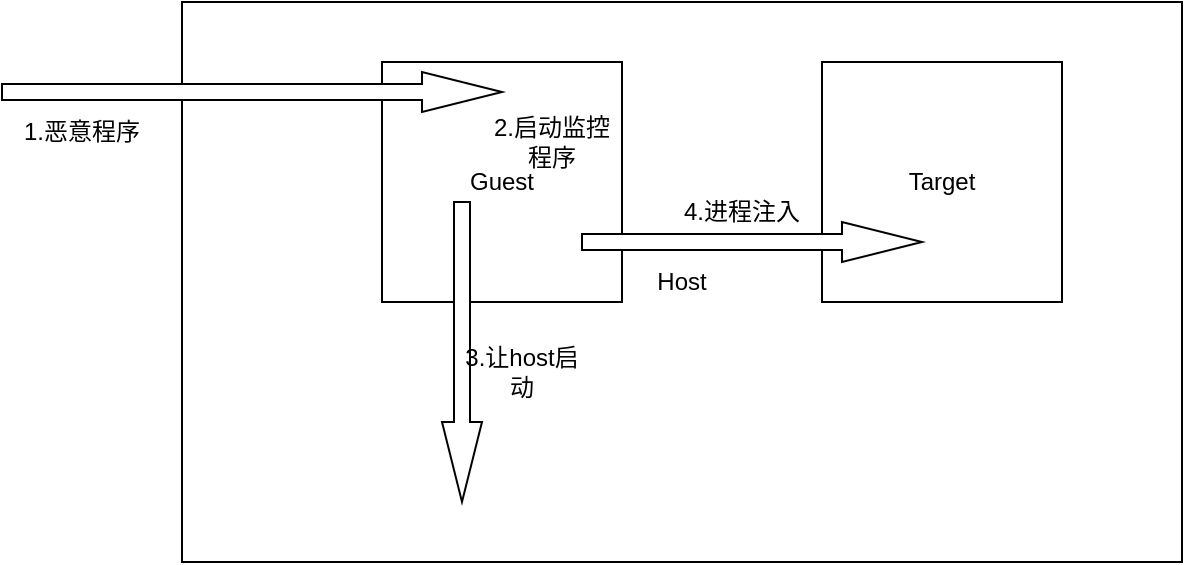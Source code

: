 <mxfile version="16.6.4" type="github">
  <diagram id="Jyg_Y3lGjo4JM3x9iuQO" name="Page-1">
    <mxGraphModel dx="1209" dy="634" grid="1" gridSize="10" guides="1" tooltips="1" connect="1" arrows="1" fold="1" page="1" pageScale="1" pageWidth="827" pageHeight="1169" math="0" shadow="0">
      <root>
        <mxCell id="0" />
        <mxCell id="1" parent="0" />
        <mxCell id="zS6gR17CktIGSD9qHRHd-1" value="Host" style="rounded=0;whiteSpace=wrap;html=1;" vertex="1" parent="1">
          <mxGeometry x="120" y="180" width="500" height="280" as="geometry" />
        </mxCell>
        <mxCell id="zS6gR17CktIGSD9qHRHd-2" value="Guest" style="whiteSpace=wrap;html=1;aspect=fixed;" vertex="1" parent="1">
          <mxGeometry x="220" y="210" width="120" height="120" as="geometry" />
        </mxCell>
        <mxCell id="zS6gR17CktIGSD9qHRHd-3" value="Target" style="whiteSpace=wrap;html=1;aspect=fixed;" vertex="1" parent="1">
          <mxGeometry x="440" y="210" width="120" height="120" as="geometry" />
        </mxCell>
        <mxCell id="zS6gR17CktIGSD9qHRHd-9" value="2.启动监控程序" style="text;html=1;strokeColor=none;fillColor=none;align=center;verticalAlign=middle;whiteSpace=wrap;rounded=0;" vertex="1" parent="1">
          <mxGeometry x="270" y="230" width="70" height="40" as="geometry" />
        </mxCell>
        <mxCell id="zS6gR17CktIGSD9qHRHd-11" value="" style="html=1;shadow=0;dashed=0;align=center;verticalAlign=middle;shape=mxgraph.arrows2.arrow;dy=0.6;dx=40;notch=0;" vertex="1" parent="1">
          <mxGeometry x="30" y="215" width="250" height="20" as="geometry" />
        </mxCell>
        <mxCell id="zS6gR17CktIGSD9qHRHd-12" value="1.恶意程序" style="text;html=1;strokeColor=none;fillColor=none;align=center;verticalAlign=middle;whiteSpace=wrap;rounded=0;" vertex="1" parent="1">
          <mxGeometry x="40" y="230" width="60" height="30" as="geometry" />
        </mxCell>
        <mxCell id="zS6gR17CktIGSD9qHRHd-13" value="" style="html=1;shadow=0;dashed=0;align=center;verticalAlign=middle;shape=mxgraph.arrows2.arrow;dy=0.6;dx=40;direction=south;notch=0;" vertex="1" parent="1">
          <mxGeometry x="250" y="280" width="20" height="150" as="geometry" />
        </mxCell>
        <mxCell id="zS6gR17CktIGSD9qHRHd-14" value="3.让host启动" style="text;html=1;strokeColor=none;fillColor=none;align=center;verticalAlign=middle;whiteSpace=wrap;rounded=0;" vertex="1" parent="1">
          <mxGeometry x="260" y="350" width="60" height="30" as="geometry" />
        </mxCell>
        <mxCell id="zS6gR17CktIGSD9qHRHd-15" value="" style="html=1;shadow=0;dashed=0;align=center;verticalAlign=middle;shape=mxgraph.arrows2.arrow;dy=0.6;dx=40;notch=0;" vertex="1" parent="1">
          <mxGeometry x="320" y="290" width="170" height="20" as="geometry" />
        </mxCell>
        <mxCell id="zS6gR17CktIGSD9qHRHd-16" value="4.进程注入" style="text;html=1;strokeColor=none;fillColor=none;align=center;verticalAlign=middle;whiteSpace=wrap;rounded=0;" vertex="1" parent="1">
          <mxGeometry x="360" y="270" width="80" height="30" as="geometry" />
        </mxCell>
      </root>
    </mxGraphModel>
  </diagram>
</mxfile>
